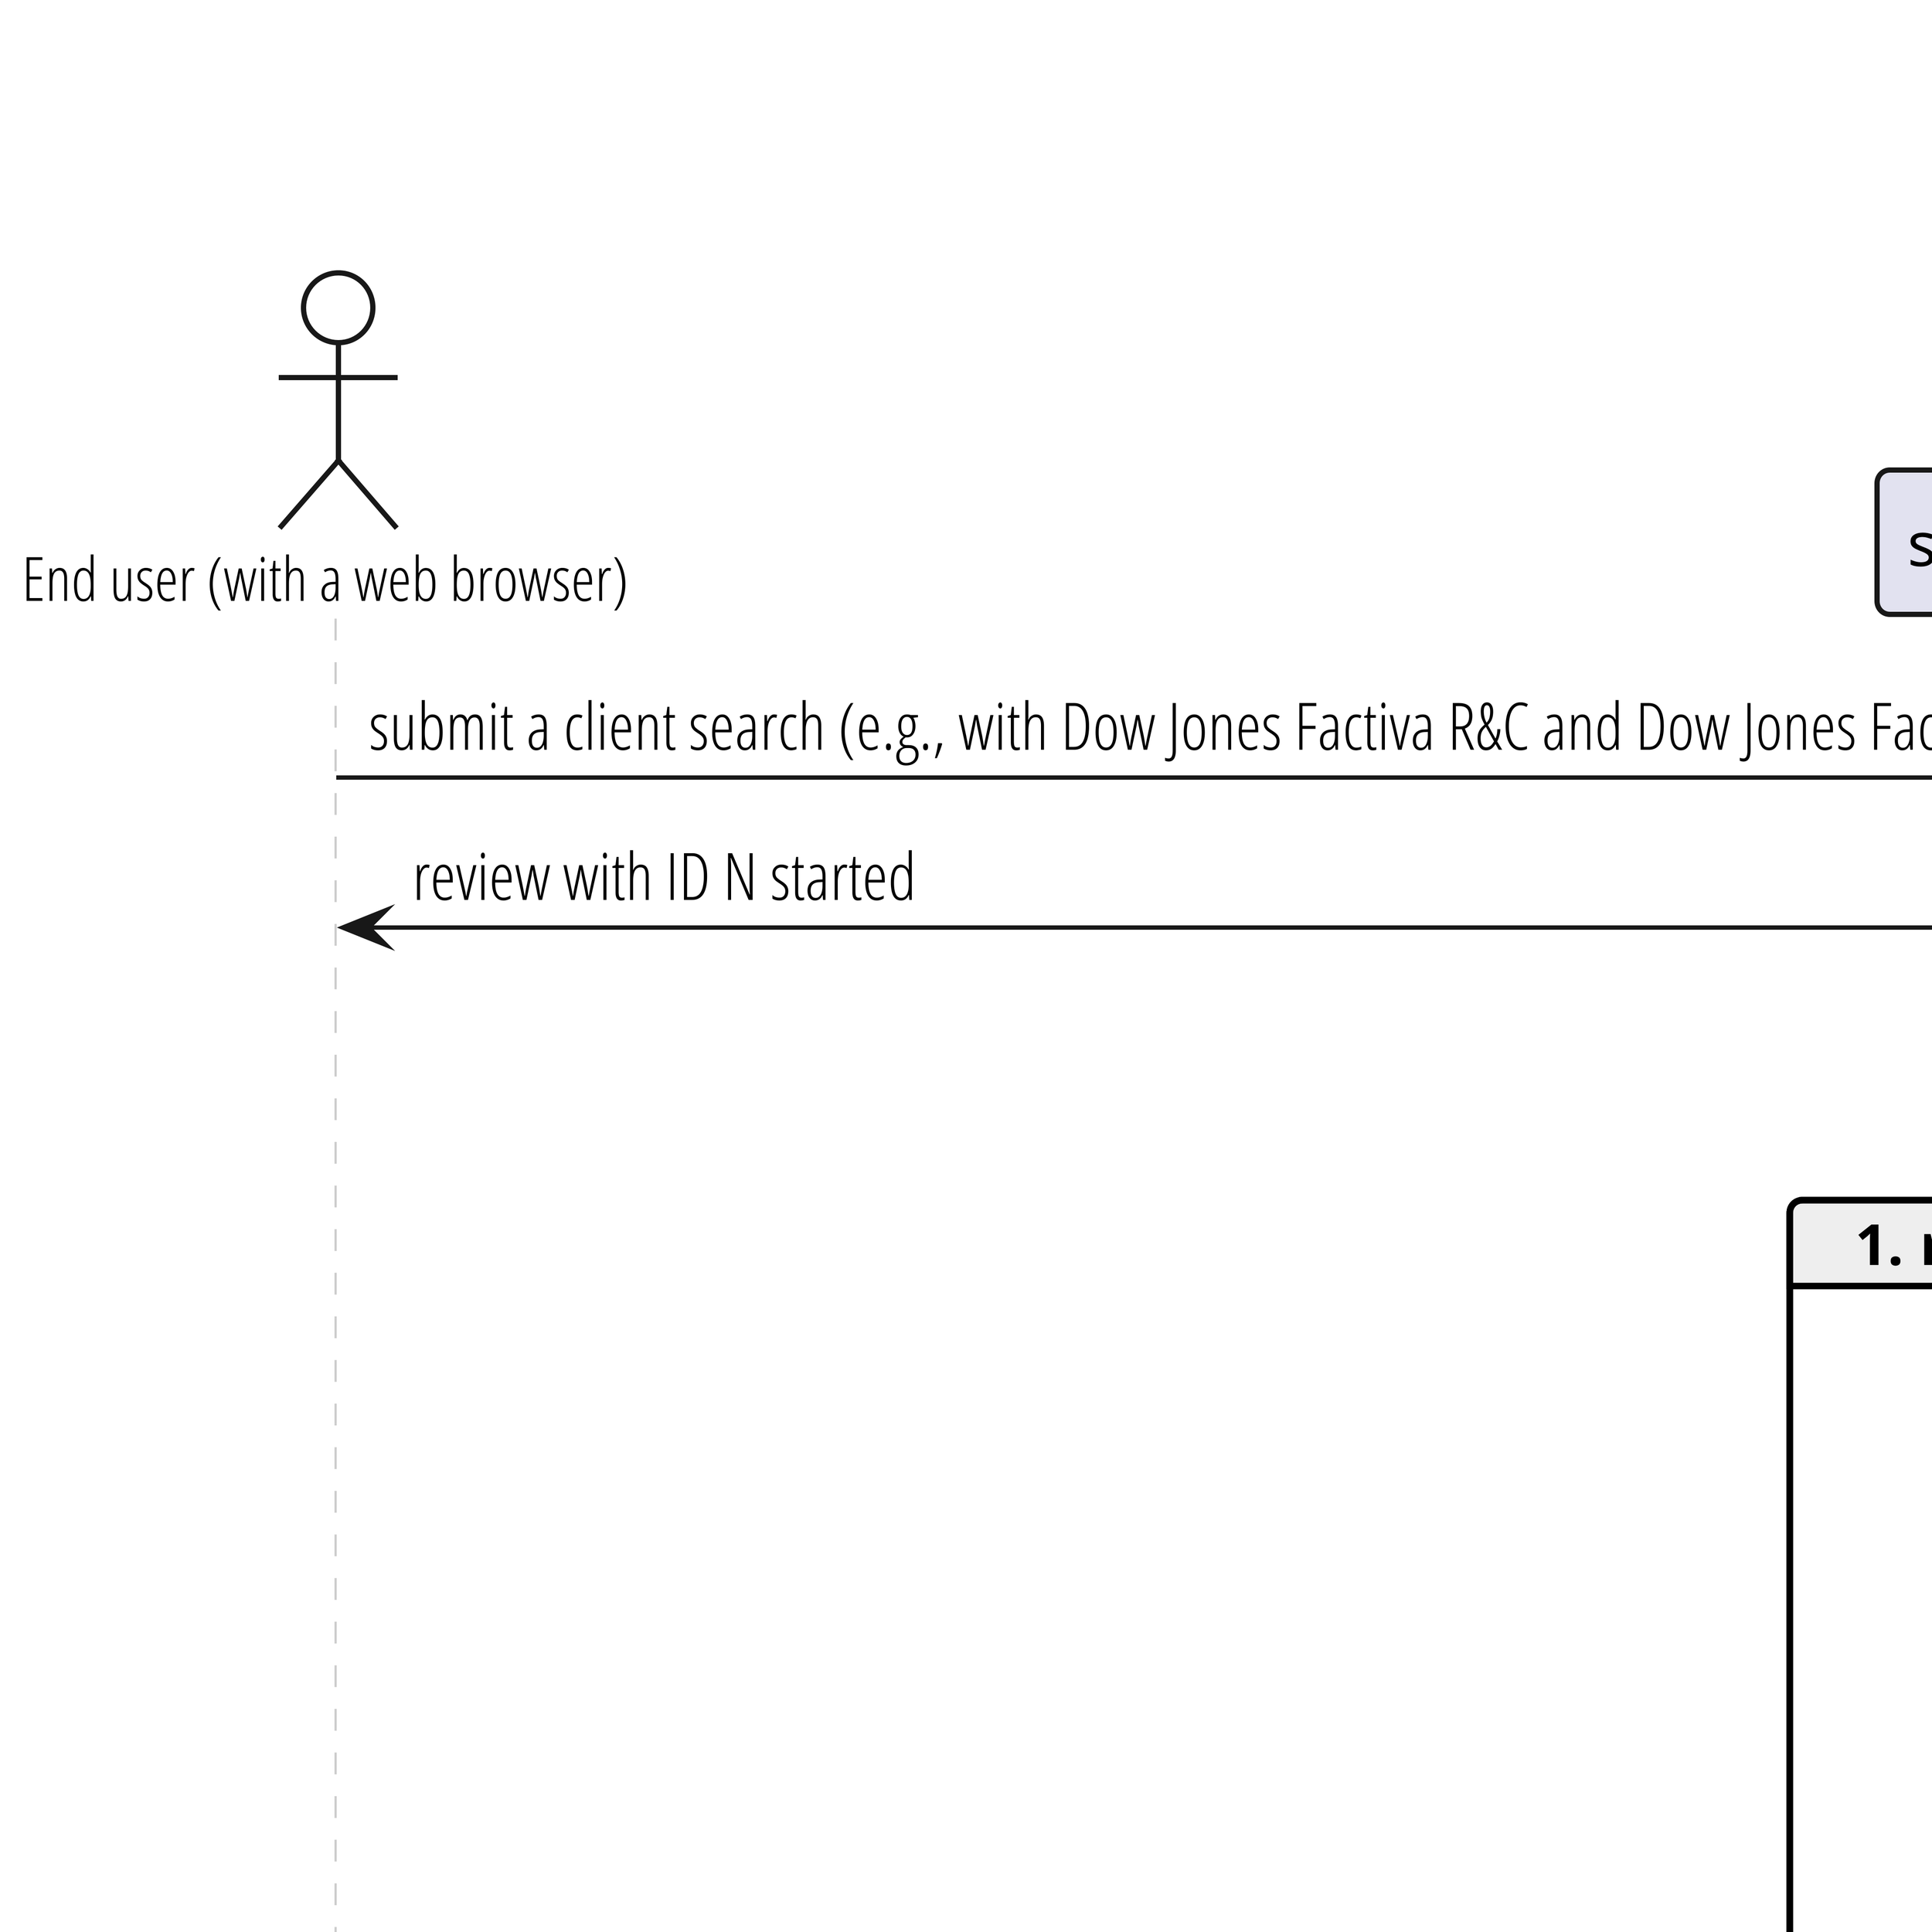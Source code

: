 @startuml

skinparam dpi 1200
scale 1200*1800

skinparam roundCorner 6
skinparam shadowing false
skinparam interface {
  backgroundColor WhiteSmoke
}
skinparam actor {
  FontName Open Sans Condensed Light
  FontSize 14
}
skinparam arrow {
  FontName Open Sans Condensed Light
  FontSize 15
}
skinparam note {
  FontName Open Sans Condensed Light
  FontSize 13
  BorderColor #bbb
}
skinparam footer {
  FontName Open Sans Condensed Light
  FontSize 14
  FontColor DimGrey
}
skinparam sequence {
  actorBorderThickness 1.2
  participantBorderThickness 1.2
  LifeLineBorderColor #ccc
  ParticipantFontName Avenir Next Condensed
  DividerBorderColor #eee
  DividerBackgroundColor #fff
  DividerFontName Open Sans Condensed Light
  DividerFontSize 15
  DividerFontStyle Light
  TitleFontName Open Sans Condensed Light
  TitleFontStyle Light
  TitleFontSize 17
}

actor "End user (with a web browser)" as user #fff
participant "smartKYC Main Server" as main
participant "smartKYC Processing" as proc
participant "smartKYC Media Server Dow Jones Factiva connector" as factivaconnector
queue "JMS broker" as queue #fff
database "RDBMS" as rdbms #fff
participant "DJ Factiva API (Internet)" as factivaapi

title
smartKYC - High level search process
<font color="DimGrey" size="12">(smartKYC R18.7.0)</font>
endtitle


user -> main: submit a client search (e.g., with Dow Jones Factiva R&C and Dow Jones Factiva Press)
main -> user: review with ID N started
main -> main: process and split the search into requests to single providers

group # run the Dow Jones Factiva Press request
    main -> queue: process the Dow Jones Factiva Press request
    queue -> factivaconnector: Dow Jones Factiva Press request
    factivaconnector-> factivaapi: perform actual search request on Dow Jones Factiva Press API\n(e.g., with adverse terms)
    factivaapi -> factivaconnector: list of documents matching the search request
    loop for each document returned by the Dow Jones Factiva Press API
        queue -> proc: downloaded document
        proc -> proc: processing document\n (accept or reject)
        proc -> queue: processed document
        queue -> main: processed document
        main -> rdbms: save processed document
    end
end


main -> main: search post-processing
user -> main: request search status/results
main -> user: results\n(status, documents, snippets, facts, etc.)



@enduml
